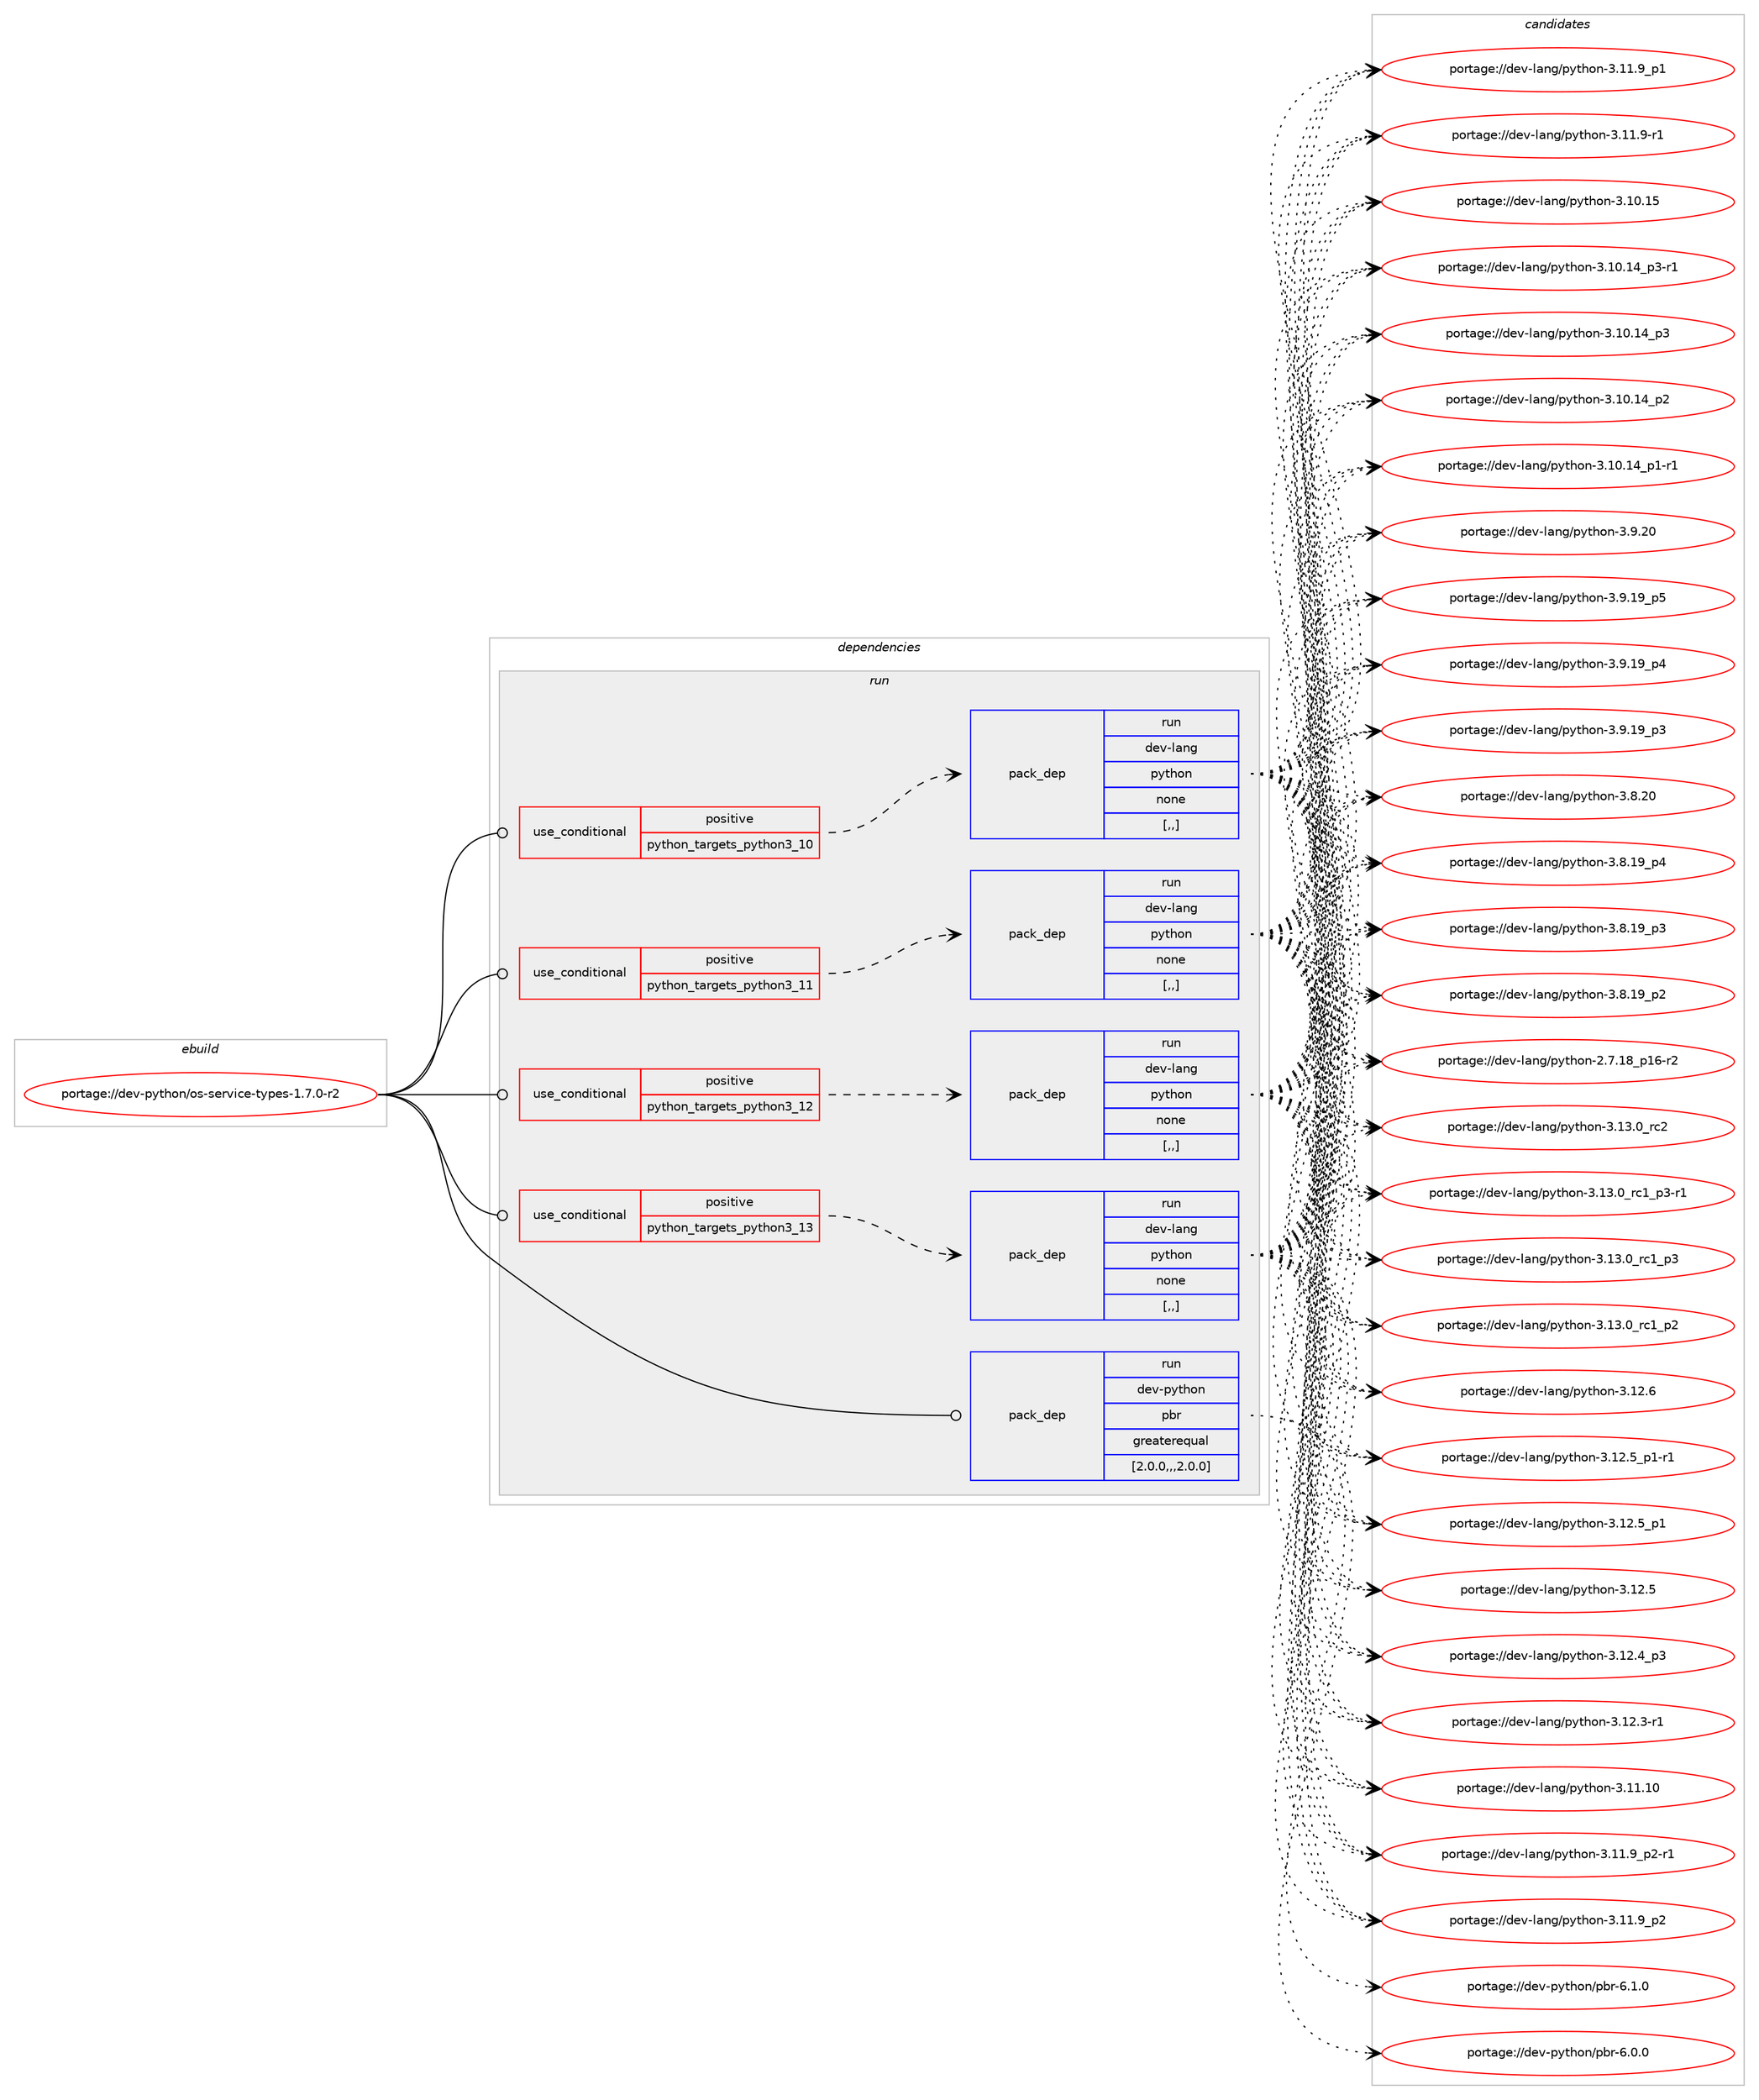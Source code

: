 digraph prolog {

# *************
# Graph options
# *************

newrank=true;
concentrate=true;
compound=true;
graph [rankdir=LR,fontname=Helvetica,fontsize=10,ranksep=1.5];#, ranksep=2.5, nodesep=0.2];
edge  [arrowhead=vee];
node  [fontname=Helvetica,fontsize=10];

# **********
# The ebuild
# **********

subgraph cluster_leftcol {
color=gray;
label=<<i>ebuild</i>>;
id [label="portage://dev-python/os-service-types-1.7.0-r2", color=red, width=4, href="../dev-python/os-service-types-1.7.0-r2.svg"];
}

# ****************
# The dependencies
# ****************

subgraph cluster_midcol {
color=gray;
label=<<i>dependencies</i>>;
subgraph cluster_compile {
fillcolor="#eeeeee";
style=filled;
label=<<i>compile</i>>;
}
subgraph cluster_compileandrun {
fillcolor="#eeeeee";
style=filled;
label=<<i>compile and run</i>>;
}
subgraph cluster_run {
fillcolor="#eeeeee";
style=filled;
label=<<i>run</i>>;
subgraph cond165949 {
dependency647823 [label=<<TABLE BORDER="0" CELLBORDER="1" CELLSPACING="0" CELLPADDING="4"><TR><TD ROWSPAN="3" CELLPADDING="10">use_conditional</TD></TR><TR><TD>positive</TD></TR><TR><TD>python_targets_python3_10</TD></TR></TABLE>>, shape=none, color=red];
subgraph pack477055 {
dependency647824 [label=<<TABLE BORDER="0" CELLBORDER="1" CELLSPACING="0" CELLPADDING="4" WIDTH="220"><TR><TD ROWSPAN="6" CELLPADDING="30">pack_dep</TD></TR><TR><TD WIDTH="110">run</TD></TR><TR><TD>dev-lang</TD></TR><TR><TD>python</TD></TR><TR><TD>none</TD></TR><TR><TD>[,,]</TD></TR></TABLE>>, shape=none, color=blue];
}
dependency647823:e -> dependency647824:w [weight=20,style="dashed",arrowhead="vee"];
}
id:e -> dependency647823:w [weight=20,style="solid",arrowhead="odot"];
subgraph cond165950 {
dependency647825 [label=<<TABLE BORDER="0" CELLBORDER="1" CELLSPACING="0" CELLPADDING="4"><TR><TD ROWSPAN="3" CELLPADDING="10">use_conditional</TD></TR><TR><TD>positive</TD></TR><TR><TD>python_targets_python3_11</TD></TR></TABLE>>, shape=none, color=red];
subgraph pack477056 {
dependency647826 [label=<<TABLE BORDER="0" CELLBORDER="1" CELLSPACING="0" CELLPADDING="4" WIDTH="220"><TR><TD ROWSPAN="6" CELLPADDING="30">pack_dep</TD></TR><TR><TD WIDTH="110">run</TD></TR><TR><TD>dev-lang</TD></TR><TR><TD>python</TD></TR><TR><TD>none</TD></TR><TR><TD>[,,]</TD></TR></TABLE>>, shape=none, color=blue];
}
dependency647825:e -> dependency647826:w [weight=20,style="dashed",arrowhead="vee"];
}
id:e -> dependency647825:w [weight=20,style="solid",arrowhead="odot"];
subgraph cond165951 {
dependency647827 [label=<<TABLE BORDER="0" CELLBORDER="1" CELLSPACING="0" CELLPADDING="4"><TR><TD ROWSPAN="3" CELLPADDING="10">use_conditional</TD></TR><TR><TD>positive</TD></TR><TR><TD>python_targets_python3_12</TD></TR></TABLE>>, shape=none, color=red];
subgraph pack477057 {
dependency647828 [label=<<TABLE BORDER="0" CELLBORDER="1" CELLSPACING="0" CELLPADDING="4" WIDTH="220"><TR><TD ROWSPAN="6" CELLPADDING="30">pack_dep</TD></TR><TR><TD WIDTH="110">run</TD></TR><TR><TD>dev-lang</TD></TR><TR><TD>python</TD></TR><TR><TD>none</TD></TR><TR><TD>[,,]</TD></TR></TABLE>>, shape=none, color=blue];
}
dependency647827:e -> dependency647828:w [weight=20,style="dashed",arrowhead="vee"];
}
id:e -> dependency647827:w [weight=20,style="solid",arrowhead="odot"];
subgraph cond165952 {
dependency647829 [label=<<TABLE BORDER="0" CELLBORDER="1" CELLSPACING="0" CELLPADDING="4"><TR><TD ROWSPAN="3" CELLPADDING="10">use_conditional</TD></TR><TR><TD>positive</TD></TR><TR><TD>python_targets_python3_13</TD></TR></TABLE>>, shape=none, color=red];
subgraph pack477058 {
dependency647830 [label=<<TABLE BORDER="0" CELLBORDER="1" CELLSPACING="0" CELLPADDING="4" WIDTH="220"><TR><TD ROWSPAN="6" CELLPADDING="30">pack_dep</TD></TR><TR><TD WIDTH="110">run</TD></TR><TR><TD>dev-lang</TD></TR><TR><TD>python</TD></TR><TR><TD>none</TD></TR><TR><TD>[,,]</TD></TR></TABLE>>, shape=none, color=blue];
}
dependency647829:e -> dependency647830:w [weight=20,style="dashed",arrowhead="vee"];
}
id:e -> dependency647829:w [weight=20,style="solid",arrowhead="odot"];
subgraph pack477059 {
dependency647831 [label=<<TABLE BORDER="0" CELLBORDER="1" CELLSPACING="0" CELLPADDING="4" WIDTH="220"><TR><TD ROWSPAN="6" CELLPADDING="30">pack_dep</TD></TR><TR><TD WIDTH="110">run</TD></TR><TR><TD>dev-python</TD></TR><TR><TD>pbr</TD></TR><TR><TD>greaterequal</TD></TR><TR><TD>[2.0.0,,,2.0.0]</TD></TR></TABLE>>, shape=none, color=blue];
}
id:e -> dependency647831:w [weight=20,style="solid",arrowhead="odot"];
}
}

# **************
# The candidates
# **************

subgraph cluster_choices {
rank=same;
color=gray;
label=<<i>candidates</i>>;

subgraph choice477055 {
color=black;
nodesep=1;
choice10010111845108971101034711212111610411111045514649514648951149950 [label="portage://dev-lang/python-3.13.0_rc2", color=red, width=4,href="../dev-lang/python-3.13.0_rc2.svg"];
choice1001011184510897110103471121211161041111104551464951464895114994995112514511449 [label="portage://dev-lang/python-3.13.0_rc1_p3-r1", color=red, width=4,href="../dev-lang/python-3.13.0_rc1_p3-r1.svg"];
choice100101118451089711010347112121116104111110455146495146489511499499511251 [label="portage://dev-lang/python-3.13.0_rc1_p3", color=red, width=4,href="../dev-lang/python-3.13.0_rc1_p3.svg"];
choice100101118451089711010347112121116104111110455146495146489511499499511250 [label="portage://dev-lang/python-3.13.0_rc1_p2", color=red, width=4,href="../dev-lang/python-3.13.0_rc1_p2.svg"];
choice10010111845108971101034711212111610411111045514649504654 [label="portage://dev-lang/python-3.12.6", color=red, width=4,href="../dev-lang/python-3.12.6.svg"];
choice1001011184510897110103471121211161041111104551464950465395112494511449 [label="portage://dev-lang/python-3.12.5_p1-r1", color=red, width=4,href="../dev-lang/python-3.12.5_p1-r1.svg"];
choice100101118451089711010347112121116104111110455146495046539511249 [label="portage://dev-lang/python-3.12.5_p1", color=red, width=4,href="../dev-lang/python-3.12.5_p1.svg"];
choice10010111845108971101034711212111610411111045514649504653 [label="portage://dev-lang/python-3.12.5", color=red, width=4,href="../dev-lang/python-3.12.5.svg"];
choice100101118451089711010347112121116104111110455146495046529511251 [label="portage://dev-lang/python-3.12.4_p3", color=red, width=4,href="../dev-lang/python-3.12.4_p3.svg"];
choice100101118451089711010347112121116104111110455146495046514511449 [label="portage://dev-lang/python-3.12.3-r1", color=red, width=4,href="../dev-lang/python-3.12.3-r1.svg"];
choice1001011184510897110103471121211161041111104551464949464948 [label="portage://dev-lang/python-3.11.10", color=red, width=4,href="../dev-lang/python-3.11.10.svg"];
choice1001011184510897110103471121211161041111104551464949465795112504511449 [label="portage://dev-lang/python-3.11.9_p2-r1", color=red, width=4,href="../dev-lang/python-3.11.9_p2-r1.svg"];
choice100101118451089711010347112121116104111110455146494946579511250 [label="portage://dev-lang/python-3.11.9_p2", color=red, width=4,href="../dev-lang/python-3.11.9_p2.svg"];
choice100101118451089711010347112121116104111110455146494946579511249 [label="portage://dev-lang/python-3.11.9_p1", color=red, width=4,href="../dev-lang/python-3.11.9_p1.svg"];
choice100101118451089711010347112121116104111110455146494946574511449 [label="portage://dev-lang/python-3.11.9-r1", color=red, width=4,href="../dev-lang/python-3.11.9-r1.svg"];
choice1001011184510897110103471121211161041111104551464948464953 [label="portage://dev-lang/python-3.10.15", color=red, width=4,href="../dev-lang/python-3.10.15.svg"];
choice100101118451089711010347112121116104111110455146494846495295112514511449 [label="portage://dev-lang/python-3.10.14_p3-r1", color=red, width=4,href="../dev-lang/python-3.10.14_p3-r1.svg"];
choice10010111845108971101034711212111610411111045514649484649529511251 [label="portage://dev-lang/python-3.10.14_p3", color=red, width=4,href="../dev-lang/python-3.10.14_p3.svg"];
choice10010111845108971101034711212111610411111045514649484649529511250 [label="portage://dev-lang/python-3.10.14_p2", color=red, width=4,href="../dev-lang/python-3.10.14_p2.svg"];
choice100101118451089711010347112121116104111110455146494846495295112494511449 [label="portage://dev-lang/python-3.10.14_p1-r1", color=red, width=4,href="../dev-lang/python-3.10.14_p1-r1.svg"];
choice10010111845108971101034711212111610411111045514657465048 [label="portage://dev-lang/python-3.9.20", color=red, width=4,href="../dev-lang/python-3.9.20.svg"];
choice100101118451089711010347112121116104111110455146574649579511253 [label="portage://dev-lang/python-3.9.19_p5", color=red, width=4,href="../dev-lang/python-3.9.19_p5.svg"];
choice100101118451089711010347112121116104111110455146574649579511252 [label="portage://dev-lang/python-3.9.19_p4", color=red, width=4,href="../dev-lang/python-3.9.19_p4.svg"];
choice100101118451089711010347112121116104111110455146574649579511251 [label="portage://dev-lang/python-3.9.19_p3", color=red, width=4,href="../dev-lang/python-3.9.19_p3.svg"];
choice10010111845108971101034711212111610411111045514656465048 [label="portage://dev-lang/python-3.8.20", color=red, width=4,href="../dev-lang/python-3.8.20.svg"];
choice100101118451089711010347112121116104111110455146564649579511252 [label="portage://dev-lang/python-3.8.19_p4", color=red, width=4,href="../dev-lang/python-3.8.19_p4.svg"];
choice100101118451089711010347112121116104111110455146564649579511251 [label="portage://dev-lang/python-3.8.19_p3", color=red, width=4,href="../dev-lang/python-3.8.19_p3.svg"];
choice100101118451089711010347112121116104111110455146564649579511250 [label="portage://dev-lang/python-3.8.19_p2", color=red, width=4,href="../dev-lang/python-3.8.19_p2.svg"];
choice100101118451089711010347112121116104111110455046554649569511249544511450 [label="portage://dev-lang/python-2.7.18_p16-r2", color=red, width=4,href="../dev-lang/python-2.7.18_p16-r2.svg"];
dependency647824:e -> choice10010111845108971101034711212111610411111045514649514648951149950:w [style=dotted,weight="100"];
dependency647824:e -> choice1001011184510897110103471121211161041111104551464951464895114994995112514511449:w [style=dotted,weight="100"];
dependency647824:e -> choice100101118451089711010347112121116104111110455146495146489511499499511251:w [style=dotted,weight="100"];
dependency647824:e -> choice100101118451089711010347112121116104111110455146495146489511499499511250:w [style=dotted,weight="100"];
dependency647824:e -> choice10010111845108971101034711212111610411111045514649504654:w [style=dotted,weight="100"];
dependency647824:e -> choice1001011184510897110103471121211161041111104551464950465395112494511449:w [style=dotted,weight="100"];
dependency647824:e -> choice100101118451089711010347112121116104111110455146495046539511249:w [style=dotted,weight="100"];
dependency647824:e -> choice10010111845108971101034711212111610411111045514649504653:w [style=dotted,weight="100"];
dependency647824:e -> choice100101118451089711010347112121116104111110455146495046529511251:w [style=dotted,weight="100"];
dependency647824:e -> choice100101118451089711010347112121116104111110455146495046514511449:w [style=dotted,weight="100"];
dependency647824:e -> choice1001011184510897110103471121211161041111104551464949464948:w [style=dotted,weight="100"];
dependency647824:e -> choice1001011184510897110103471121211161041111104551464949465795112504511449:w [style=dotted,weight="100"];
dependency647824:e -> choice100101118451089711010347112121116104111110455146494946579511250:w [style=dotted,weight="100"];
dependency647824:e -> choice100101118451089711010347112121116104111110455146494946579511249:w [style=dotted,weight="100"];
dependency647824:e -> choice100101118451089711010347112121116104111110455146494946574511449:w [style=dotted,weight="100"];
dependency647824:e -> choice1001011184510897110103471121211161041111104551464948464953:w [style=dotted,weight="100"];
dependency647824:e -> choice100101118451089711010347112121116104111110455146494846495295112514511449:w [style=dotted,weight="100"];
dependency647824:e -> choice10010111845108971101034711212111610411111045514649484649529511251:w [style=dotted,weight="100"];
dependency647824:e -> choice10010111845108971101034711212111610411111045514649484649529511250:w [style=dotted,weight="100"];
dependency647824:e -> choice100101118451089711010347112121116104111110455146494846495295112494511449:w [style=dotted,weight="100"];
dependency647824:e -> choice10010111845108971101034711212111610411111045514657465048:w [style=dotted,weight="100"];
dependency647824:e -> choice100101118451089711010347112121116104111110455146574649579511253:w [style=dotted,weight="100"];
dependency647824:e -> choice100101118451089711010347112121116104111110455146574649579511252:w [style=dotted,weight="100"];
dependency647824:e -> choice100101118451089711010347112121116104111110455146574649579511251:w [style=dotted,weight="100"];
dependency647824:e -> choice10010111845108971101034711212111610411111045514656465048:w [style=dotted,weight="100"];
dependency647824:e -> choice100101118451089711010347112121116104111110455146564649579511252:w [style=dotted,weight="100"];
dependency647824:e -> choice100101118451089711010347112121116104111110455146564649579511251:w [style=dotted,weight="100"];
dependency647824:e -> choice100101118451089711010347112121116104111110455146564649579511250:w [style=dotted,weight="100"];
dependency647824:e -> choice100101118451089711010347112121116104111110455046554649569511249544511450:w [style=dotted,weight="100"];
}
subgraph choice477056 {
color=black;
nodesep=1;
choice10010111845108971101034711212111610411111045514649514648951149950 [label="portage://dev-lang/python-3.13.0_rc2", color=red, width=4,href="../dev-lang/python-3.13.0_rc2.svg"];
choice1001011184510897110103471121211161041111104551464951464895114994995112514511449 [label="portage://dev-lang/python-3.13.0_rc1_p3-r1", color=red, width=4,href="../dev-lang/python-3.13.0_rc1_p3-r1.svg"];
choice100101118451089711010347112121116104111110455146495146489511499499511251 [label="portage://dev-lang/python-3.13.0_rc1_p3", color=red, width=4,href="../dev-lang/python-3.13.0_rc1_p3.svg"];
choice100101118451089711010347112121116104111110455146495146489511499499511250 [label="portage://dev-lang/python-3.13.0_rc1_p2", color=red, width=4,href="../dev-lang/python-3.13.0_rc1_p2.svg"];
choice10010111845108971101034711212111610411111045514649504654 [label="portage://dev-lang/python-3.12.6", color=red, width=4,href="../dev-lang/python-3.12.6.svg"];
choice1001011184510897110103471121211161041111104551464950465395112494511449 [label="portage://dev-lang/python-3.12.5_p1-r1", color=red, width=4,href="../dev-lang/python-3.12.5_p1-r1.svg"];
choice100101118451089711010347112121116104111110455146495046539511249 [label="portage://dev-lang/python-3.12.5_p1", color=red, width=4,href="../dev-lang/python-3.12.5_p1.svg"];
choice10010111845108971101034711212111610411111045514649504653 [label="portage://dev-lang/python-3.12.5", color=red, width=4,href="../dev-lang/python-3.12.5.svg"];
choice100101118451089711010347112121116104111110455146495046529511251 [label="portage://dev-lang/python-3.12.4_p3", color=red, width=4,href="../dev-lang/python-3.12.4_p3.svg"];
choice100101118451089711010347112121116104111110455146495046514511449 [label="portage://dev-lang/python-3.12.3-r1", color=red, width=4,href="../dev-lang/python-3.12.3-r1.svg"];
choice1001011184510897110103471121211161041111104551464949464948 [label="portage://dev-lang/python-3.11.10", color=red, width=4,href="../dev-lang/python-3.11.10.svg"];
choice1001011184510897110103471121211161041111104551464949465795112504511449 [label="portage://dev-lang/python-3.11.9_p2-r1", color=red, width=4,href="../dev-lang/python-3.11.9_p2-r1.svg"];
choice100101118451089711010347112121116104111110455146494946579511250 [label="portage://dev-lang/python-3.11.9_p2", color=red, width=4,href="../dev-lang/python-3.11.9_p2.svg"];
choice100101118451089711010347112121116104111110455146494946579511249 [label="portage://dev-lang/python-3.11.9_p1", color=red, width=4,href="../dev-lang/python-3.11.9_p1.svg"];
choice100101118451089711010347112121116104111110455146494946574511449 [label="portage://dev-lang/python-3.11.9-r1", color=red, width=4,href="../dev-lang/python-3.11.9-r1.svg"];
choice1001011184510897110103471121211161041111104551464948464953 [label="portage://dev-lang/python-3.10.15", color=red, width=4,href="../dev-lang/python-3.10.15.svg"];
choice100101118451089711010347112121116104111110455146494846495295112514511449 [label="portage://dev-lang/python-3.10.14_p3-r1", color=red, width=4,href="../dev-lang/python-3.10.14_p3-r1.svg"];
choice10010111845108971101034711212111610411111045514649484649529511251 [label="portage://dev-lang/python-3.10.14_p3", color=red, width=4,href="../dev-lang/python-3.10.14_p3.svg"];
choice10010111845108971101034711212111610411111045514649484649529511250 [label="portage://dev-lang/python-3.10.14_p2", color=red, width=4,href="../dev-lang/python-3.10.14_p2.svg"];
choice100101118451089711010347112121116104111110455146494846495295112494511449 [label="portage://dev-lang/python-3.10.14_p1-r1", color=red, width=4,href="../dev-lang/python-3.10.14_p1-r1.svg"];
choice10010111845108971101034711212111610411111045514657465048 [label="portage://dev-lang/python-3.9.20", color=red, width=4,href="../dev-lang/python-3.9.20.svg"];
choice100101118451089711010347112121116104111110455146574649579511253 [label="portage://dev-lang/python-3.9.19_p5", color=red, width=4,href="../dev-lang/python-3.9.19_p5.svg"];
choice100101118451089711010347112121116104111110455146574649579511252 [label="portage://dev-lang/python-3.9.19_p4", color=red, width=4,href="../dev-lang/python-3.9.19_p4.svg"];
choice100101118451089711010347112121116104111110455146574649579511251 [label="portage://dev-lang/python-3.9.19_p3", color=red, width=4,href="../dev-lang/python-3.9.19_p3.svg"];
choice10010111845108971101034711212111610411111045514656465048 [label="portage://dev-lang/python-3.8.20", color=red, width=4,href="../dev-lang/python-3.8.20.svg"];
choice100101118451089711010347112121116104111110455146564649579511252 [label="portage://dev-lang/python-3.8.19_p4", color=red, width=4,href="../dev-lang/python-3.8.19_p4.svg"];
choice100101118451089711010347112121116104111110455146564649579511251 [label="portage://dev-lang/python-3.8.19_p3", color=red, width=4,href="../dev-lang/python-3.8.19_p3.svg"];
choice100101118451089711010347112121116104111110455146564649579511250 [label="portage://dev-lang/python-3.8.19_p2", color=red, width=4,href="../dev-lang/python-3.8.19_p2.svg"];
choice100101118451089711010347112121116104111110455046554649569511249544511450 [label="portage://dev-lang/python-2.7.18_p16-r2", color=red, width=4,href="../dev-lang/python-2.7.18_p16-r2.svg"];
dependency647826:e -> choice10010111845108971101034711212111610411111045514649514648951149950:w [style=dotted,weight="100"];
dependency647826:e -> choice1001011184510897110103471121211161041111104551464951464895114994995112514511449:w [style=dotted,weight="100"];
dependency647826:e -> choice100101118451089711010347112121116104111110455146495146489511499499511251:w [style=dotted,weight="100"];
dependency647826:e -> choice100101118451089711010347112121116104111110455146495146489511499499511250:w [style=dotted,weight="100"];
dependency647826:e -> choice10010111845108971101034711212111610411111045514649504654:w [style=dotted,weight="100"];
dependency647826:e -> choice1001011184510897110103471121211161041111104551464950465395112494511449:w [style=dotted,weight="100"];
dependency647826:e -> choice100101118451089711010347112121116104111110455146495046539511249:w [style=dotted,weight="100"];
dependency647826:e -> choice10010111845108971101034711212111610411111045514649504653:w [style=dotted,weight="100"];
dependency647826:e -> choice100101118451089711010347112121116104111110455146495046529511251:w [style=dotted,weight="100"];
dependency647826:e -> choice100101118451089711010347112121116104111110455146495046514511449:w [style=dotted,weight="100"];
dependency647826:e -> choice1001011184510897110103471121211161041111104551464949464948:w [style=dotted,weight="100"];
dependency647826:e -> choice1001011184510897110103471121211161041111104551464949465795112504511449:w [style=dotted,weight="100"];
dependency647826:e -> choice100101118451089711010347112121116104111110455146494946579511250:w [style=dotted,weight="100"];
dependency647826:e -> choice100101118451089711010347112121116104111110455146494946579511249:w [style=dotted,weight="100"];
dependency647826:e -> choice100101118451089711010347112121116104111110455146494946574511449:w [style=dotted,weight="100"];
dependency647826:e -> choice1001011184510897110103471121211161041111104551464948464953:w [style=dotted,weight="100"];
dependency647826:e -> choice100101118451089711010347112121116104111110455146494846495295112514511449:w [style=dotted,weight="100"];
dependency647826:e -> choice10010111845108971101034711212111610411111045514649484649529511251:w [style=dotted,weight="100"];
dependency647826:e -> choice10010111845108971101034711212111610411111045514649484649529511250:w [style=dotted,weight="100"];
dependency647826:e -> choice100101118451089711010347112121116104111110455146494846495295112494511449:w [style=dotted,weight="100"];
dependency647826:e -> choice10010111845108971101034711212111610411111045514657465048:w [style=dotted,weight="100"];
dependency647826:e -> choice100101118451089711010347112121116104111110455146574649579511253:w [style=dotted,weight="100"];
dependency647826:e -> choice100101118451089711010347112121116104111110455146574649579511252:w [style=dotted,weight="100"];
dependency647826:e -> choice100101118451089711010347112121116104111110455146574649579511251:w [style=dotted,weight="100"];
dependency647826:e -> choice10010111845108971101034711212111610411111045514656465048:w [style=dotted,weight="100"];
dependency647826:e -> choice100101118451089711010347112121116104111110455146564649579511252:w [style=dotted,weight="100"];
dependency647826:e -> choice100101118451089711010347112121116104111110455146564649579511251:w [style=dotted,weight="100"];
dependency647826:e -> choice100101118451089711010347112121116104111110455146564649579511250:w [style=dotted,weight="100"];
dependency647826:e -> choice100101118451089711010347112121116104111110455046554649569511249544511450:w [style=dotted,weight="100"];
}
subgraph choice477057 {
color=black;
nodesep=1;
choice10010111845108971101034711212111610411111045514649514648951149950 [label="portage://dev-lang/python-3.13.0_rc2", color=red, width=4,href="../dev-lang/python-3.13.0_rc2.svg"];
choice1001011184510897110103471121211161041111104551464951464895114994995112514511449 [label="portage://dev-lang/python-3.13.0_rc1_p3-r1", color=red, width=4,href="../dev-lang/python-3.13.0_rc1_p3-r1.svg"];
choice100101118451089711010347112121116104111110455146495146489511499499511251 [label="portage://dev-lang/python-3.13.0_rc1_p3", color=red, width=4,href="../dev-lang/python-3.13.0_rc1_p3.svg"];
choice100101118451089711010347112121116104111110455146495146489511499499511250 [label="portage://dev-lang/python-3.13.0_rc1_p2", color=red, width=4,href="../dev-lang/python-3.13.0_rc1_p2.svg"];
choice10010111845108971101034711212111610411111045514649504654 [label="portage://dev-lang/python-3.12.6", color=red, width=4,href="../dev-lang/python-3.12.6.svg"];
choice1001011184510897110103471121211161041111104551464950465395112494511449 [label="portage://dev-lang/python-3.12.5_p1-r1", color=red, width=4,href="../dev-lang/python-3.12.5_p1-r1.svg"];
choice100101118451089711010347112121116104111110455146495046539511249 [label="portage://dev-lang/python-3.12.5_p1", color=red, width=4,href="../dev-lang/python-3.12.5_p1.svg"];
choice10010111845108971101034711212111610411111045514649504653 [label="portage://dev-lang/python-3.12.5", color=red, width=4,href="../dev-lang/python-3.12.5.svg"];
choice100101118451089711010347112121116104111110455146495046529511251 [label="portage://dev-lang/python-3.12.4_p3", color=red, width=4,href="../dev-lang/python-3.12.4_p3.svg"];
choice100101118451089711010347112121116104111110455146495046514511449 [label="portage://dev-lang/python-3.12.3-r1", color=red, width=4,href="../dev-lang/python-3.12.3-r1.svg"];
choice1001011184510897110103471121211161041111104551464949464948 [label="portage://dev-lang/python-3.11.10", color=red, width=4,href="../dev-lang/python-3.11.10.svg"];
choice1001011184510897110103471121211161041111104551464949465795112504511449 [label="portage://dev-lang/python-3.11.9_p2-r1", color=red, width=4,href="../dev-lang/python-3.11.9_p2-r1.svg"];
choice100101118451089711010347112121116104111110455146494946579511250 [label="portage://dev-lang/python-3.11.9_p2", color=red, width=4,href="../dev-lang/python-3.11.9_p2.svg"];
choice100101118451089711010347112121116104111110455146494946579511249 [label="portage://dev-lang/python-3.11.9_p1", color=red, width=4,href="../dev-lang/python-3.11.9_p1.svg"];
choice100101118451089711010347112121116104111110455146494946574511449 [label="portage://dev-lang/python-3.11.9-r1", color=red, width=4,href="../dev-lang/python-3.11.9-r1.svg"];
choice1001011184510897110103471121211161041111104551464948464953 [label="portage://dev-lang/python-3.10.15", color=red, width=4,href="../dev-lang/python-3.10.15.svg"];
choice100101118451089711010347112121116104111110455146494846495295112514511449 [label="portage://dev-lang/python-3.10.14_p3-r1", color=red, width=4,href="../dev-lang/python-3.10.14_p3-r1.svg"];
choice10010111845108971101034711212111610411111045514649484649529511251 [label="portage://dev-lang/python-3.10.14_p3", color=red, width=4,href="../dev-lang/python-3.10.14_p3.svg"];
choice10010111845108971101034711212111610411111045514649484649529511250 [label="portage://dev-lang/python-3.10.14_p2", color=red, width=4,href="../dev-lang/python-3.10.14_p2.svg"];
choice100101118451089711010347112121116104111110455146494846495295112494511449 [label="portage://dev-lang/python-3.10.14_p1-r1", color=red, width=4,href="../dev-lang/python-3.10.14_p1-r1.svg"];
choice10010111845108971101034711212111610411111045514657465048 [label="portage://dev-lang/python-3.9.20", color=red, width=4,href="../dev-lang/python-3.9.20.svg"];
choice100101118451089711010347112121116104111110455146574649579511253 [label="portage://dev-lang/python-3.9.19_p5", color=red, width=4,href="../dev-lang/python-3.9.19_p5.svg"];
choice100101118451089711010347112121116104111110455146574649579511252 [label="portage://dev-lang/python-3.9.19_p4", color=red, width=4,href="../dev-lang/python-3.9.19_p4.svg"];
choice100101118451089711010347112121116104111110455146574649579511251 [label="portage://dev-lang/python-3.9.19_p3", color=red, width=4,href="../dev-lang/python-3.9.19_p3.svg"];
choice10010111845108971101034711212111610411111045514656465048 [label="portage://dev-lang/python-3.8.20", color=red, width=4,href="../dev-lang/python-3.8.20.svg"];
choice100101118451089711010347112121116104111110455146564649579511252 [label="portage://dev-lang/python-3.8.19_p4", color=red, width=4,href="../dev-lang/python-3.8.19_p4.svg"];
choice100101118451089711010347112121116104111110455146564649579511251 [label="portage://dev-lang/python-3.8.19_p3", color=red, width=4,href="../dev-lang/python-3.8.19_p3.svg"];
choice100101118451089711010347112121116104111110455146564649579511250 [label="portage://dev-lang/python-3.8.19_p2", color=red, width=4,href="../dev-lang/python-3.8.19_p2.svg"];
choice100101118451089711010347112121116104111110455046554649569511249544511450 [label="portage://dev-lang/python-2.7.18_p16-r2", color=red, width=4,href="../dev-lang/python-2.7.18_p16-r2.svg"];
dependency647828:e -> choice10010111845108971101034711212111610411111045514649514648951149950:w [style=dotted,weight="100"];
dependency647828:e -> choice1001011184510897110103471121211161041111104551464951464895114994995112514511449:w [style=dotted,weight="100"];
dependency647828:e -> choice100101118451089711010347112121116104111110455146495146489511499499511251:w [style=dotted,weight="100"];
dependency647828:e -> choice100101118451089711010347112121116104111110455146495146489511499499511250:w [style=dotted,weight="100"];
dependency647828:e -> choice10010111845108971101034711212111610411111045514649504654:w [style=dotted,weight="100"];
dependency647828:e -> choice1001011184510897110103471121211161041111104551464950465395112494511449:w [style=dotted,weight="100"];
dependency647828:e -> choice100101118451089711010347112121116104111110455146495046539511249:w [style=dotted,weight="100"];
dependency647828:e -> choice10010111845108971101034711212111610411111045514649504653:w [style=dotted,weight="100"];
dependency647828:e -> choice100101118451089711010347112121116104111110455146495046529511251:w [style=dotted,weight="100"];
dependency647828:e -> choice100101118451089711010347112121116104111110455146495046514511449:w [style=dotted,weight="100"];
dependency647828:e -> choice1001011184510897110103471121211161041111104551464949464948:w [style=dotted,weight="100"];
dependency647828:e -> choice1001011184510897110103471121211161041111104551464949465795112504511449:w [style=dotted,weight="100"];
dependency647828:e -> choice100101118451089711010347112121116104111110455146494946579511250:w [style=dotted,weight="100"];
dependency647828:e -> choice100101118451089711010347112121116104111110455146494946579511249:w [style=dotted,weight="100"];
dependency647828:e -> choice100101118451089711010347112121116104111110455146494946574511449:w [style=dotted,weight="100"];
dependency647828:e -> choice1001011184510897110103471121211161041111104551464948464953:w [style=dotted,weight="100"];
dependency647828:e -> choice100101118451089711010347112121116104111110455146494846495295112514511449:w [style=dotted,weight="100"];
dependency647828:e -> choice10010111845108971101034711212111610411111045514649484649529511251:w [style=dotted,weight="100"];
dependency647828:e -> choice10010111845108971101034711212111610411111045514649484649529511250:w [style=dotted,weight="100"];
dependency647828:e -> choice100101118451089711010347112121116104111110455146494846495295112494511449:w [style=dotted,weight="100"];
dependency647828:e -> choice10010111845108971101034711212111610411111045514657465048:w [style=dotted,weight="100"];
dependency647828:e -> choice100101118451089711010347112121116104111110455146574649579511253:w [style=dotted,weight="100"];
dependency647828:e -> choice100101118451089711010347112121116104111110455146574649579511252:w [style=dotted,weight="100"];
dependency647828:e -> choice100101118451089711010347112121116104111110455146574649579511251:w [style=dotted,weight="100"];
dependency647828:e -> choice10010111845108971101034711212111610411111045514656465048:w [style=dotted,weight="100"];
dependency647828:e -> choice100101118451089711010347112121116104111110455146564649579511252:w [style=dotted,weight="100"];
dependency647828:e -> choice100101118451089711010347112121116104111110455146564649579511251:w [style=dotted,weight="100"];
dependency647828:e -> choice100101118451089711010347112121116104111110455146564649579511250:w [style=dotted,weight="100"];
dependency647828:e -> choice100101118451089711010347112121116104111110455046554649569511249544511450:w [style=dotted,weight="100"];
}
subgraph choice477058 {
color=black;
nodesep=1;
choice10010111845108971101034711212111610411111045514649514648951149950 [label="portage://dev-lang/python-3.13.0_rc2", color=red, width=4,href="../dev-lang/python-3.13.0_rc2.svg"];
choice1001011184510897110103471121211161041111104551464951464895114994995112514511449 [label="portage://dev-lang/python-3.13.0_rc1_p3-r1", color=red, width=4,href="../dev-lang/python-3.13.0_rc1_p3-r1.svg"];
choice100101118451089711010347112121116104111110455146495146489511499499511251 [label="portage://dev-lang/python-3.13.0_rc1_p3", color=red, width=4,href="../dev-lang/python-3.13.0_rc1_p3.svg"];
choice100101118451089711010347112121116104111110455146495146489511499499511250 [label="portage://dev-lang/python-3.13.0_rc1_p2", color=red, width=4,href="../dev-lang/python-3.13.0_rc1_p2.svg"];
choice10010111845108971101034711212111610411111045514649504654 [label="portage://dev-lang/python-3.12.6", color=red, width=4,href="../dev-lang/python-3.12.6.svg"];
choice1001011184510897110103471121211161041111104551464950465395112494511449 [label="portage://dev-lang/python-3.12.5_p1-r1", color=red, width=4,href="../dev-lang/python-3.12.5_p1-r1.svg"];
choice100101118451089711010347112121116104111110455146495046539511249 [label="portage://dev-lang/python-3.12.5_p1", color=red, width=4,href="../dev-lang/python-3.12.5_p1.svg"];
choice10010111845108971101034711212111610411111045514649504653 [label="portage://dev-lang/python-3.12.5", color=red, width=4,href="../dev-lang/python-3.12.5.svg"];
choice100101118451089711010347112121116104111110455146495046529511251 [label="portage://dev-lang/python-3.12.4_p3", color=red, width=4,href="../dev-lang/python-3.12.4_p3.svg"];
choice100101118451089711010347112121116104111110455146495046514511449 [label="portage://dev-lang/python-3.12.3-r1", color=red, width=4,href="../dev-lang/python-3.12.3-r1.svg"];
choice1001011184510897110103471121211161041111104551464949464948 [label="portage://dev-lang/python-3.11.10", color=red, width=4,href="../dev-lang/python-3.11.10.svg"];
choice1001011184510897110103471121211161041111104551464949465795112504511449 [label="portage://dev-lang/python-3.11.9_p2-r1", color=red, width=4,href="../dev-lang/python-3.11.9_p2-r1.svg"];
choice100101118451089711010347112121116104111110455146494946579511250 [label="portage://dev-lang/python-3.11.9_p2", color=red, width=4,href="../dev-lang/python-3.11.9_p2.svg"];
choice100101118451089711010347112121116104111110455146494946579511249 [label="portage://dev-lang/python-3.11.9_p1", color=red, width=4,href="../dev-lang/python-3.11.9_p1.svg"];
choice100101118451089711010347112121116104111110455146494946574511449 [label="portage://dev-lang/python-3.11.9-r1", color=red, width=4,href="../dev-lang/python-3.11.9-r1.svg"];
choice1001011184510897110103471121211161041111104551464948464953 [label="portage://dev-lang/python-3.10.15", color=red, width=4,href="../dev-lang/python-3.10.15.svg"];
choice100101118451089711010347112121116104111110455146494846495295112514511449 [label="portage://dev-lang/python-3.10.14_p3-r1", color=red, width=4,href="../dev-lang/python-3.10.14_p3-r1.svg"];
choice10010111845108971101034711212111610411111045514649484649529511251 [label="portage://dev-lang/python-3.10.14_p3", color=red, width=4,href="../dev-lang/python-3.10.14_p3.svg"];
choice10010111845108971101034711212111610411111045514649484649529511250 [label="portage://dev-lang/python-3.10.14_p2", color=red, width=4,href="../dev-lang/python-3.10.14_p2.svg"];
choice100101118451089711010347112121116104111110455146494846495295112494511449 [label="portage://dev-lang/python-3.10.14_p1-r1", color=red, width=4,href="../dev-lang/python-3.10.14_p1-r1.svg"];
choice10010111845108971101034711212111610411111045514657465048 [label="portage://dev-lang/python-3.9.20", color=red, width=4,href="../dev-lang/python-3.9.20.svg"];
choice100101118451089711010347112121116104111110455146574649579511253 [label="portage://dev-lang/python-3.9.19_p5", color=red, width=4,href="../dev-lang/python-3.9.19_p5.svg"];
choice100101118451089711010347112121116104111110455146574649579511252 [label="portage://dev-lang/python-3.9.19_p4", color=red, width=4,href="../dev-lang/python-3.9.19_p4.svg"];
choice100101118451089711010347112121116104111110455146574649579511251 [label="portage://dev-lang/python-3.9.19_p3", color=red, width=4,href="../dev-lang/python-3.9.19_p3.svg"];
choice10010111845108971101034711212111610411111045514656465048 [label="portage://dev-lang/python-3.8.20", color=red, width=4,href="../dev-lang/python-3.8.20.svg"];
choice100101118451089711010347112121116104111110455146564649579511252 [label="portage://dev-lang/python-3.8.19_p4", color=red, width=4,href="../dev-lang/python-3.8.19_p4.svg"];
choice100101118451089711010347112121116104111110455146564649579511251 [label="portage://dev-lang/python-3.8.19_p3", color=red, width=4,href="../dev-lang/python-3.8.19_p3.svg"];
choice100101118451089711010347112121116104111110455146564649579511250 [label="portage://dev-lang/python-3.8.19_p2", color=red, width=4,href="../dev-lang/python-3.8.19_p2.svg"];
choice100101118451089711010347112121116104111110455046554649569511249544511450 [label="portage://dev-lang/python-2.7.18_p16-r2", color=red, width=4,href="../dev-lang/python-2.7.18_p16-r2.svg"];
dependency647830:e -> choice10010111845108971101034711212111610411111045514649514648951149950:w [style=dotted,weight="100"];
dependency647830:e -> choice1001011184510897110103471121211161041111104551464951464895114994995112514511449:w [style=dotted,weight="100"];
dependency647830:e -> choice100101118451089711010347112121116104111110455146495146489511499499511251:w [style=dotted,weight="100"];
dependency647830:e -> choice100101118451089711010347112121116104111110455146495146489511499499511250:w [style=dotted,weight="100"];
dependency647830:e -> choice10010111845108971101034711212111610411111045514649504654:w [style=dotted,weight="100"];
dependency647830:e -> choice1001011184510897110103471121211161041111104551464950465395112494511449:w [style=dotted,weight="100"];
dependency647830:e -> choice100101118451089711010347112121116104111110455146495046539511249:w [style=dotted,weight="100"];
dependency647830:e -> choice10010111845108971101034711212111610411111045514649504653:w [style=dotted,weight="100"];
dependency647830:e -> choice100101118451089711010347112121116104111110455146495046529511251:w [style=dotted,weight="100"];
dependency647830:e -> choice100101118451089711010347112121116104111110455146495046514511449:w [style=dotted,weight="100"];
dependency647830:e -> choice1001011184510897110103471121211161041111104551464949464948:w [style=dotted,weight="100"];
dependency647830:e -> choice1001011184510897110103471121211161041111104551464949465795112504511449:w [style=dotted,weight="100"];
dependency647830:e -> choice100101118451089711010347112121116104111110455146494946579511250:w [style=dotted,weight="100"];
dependency647830:e -> choice100101118451089711010347112121116104111110455146494946579511249:w [style=dotted,weight="100"];
dependency647830:e -> choice100101118451089711010347112121116104111110455146494946574511449:w [style=dotted,weight="100"];
dependency647830:e -> choice1001011184510897110103471121211161041111104551464948464953:w [style=dotted,weight="100"];
dependency647830:e -> choice100101118451089711010347112121116104111110455146494846495295112514511449:w [style=dotted,weight="100"];
dependency647830:e -> choice10010111845108971101034711212111610411111045514649484649529511251:w [style=dotted,weight="100"];
dependency647830:e -> choice10010111845108971101034711212111610411111045514649484649529511250:w [style=dotted,weight="100"];
dependency647830:e -> choice100101118451089711010347112121116104111110455146494846495295112494511449:w [style=dotted,weight="100"];
dependency647830:e -> choice10010111845108971101034711212111610411111045514657465048:w [style=dotted,weight="100"];
dependency647830:e -> choice100101118451089711010347112121116104111110455146574649579511253:w [style=dotted,weight="100"];
dependency647830:e -> choice100101118451089711010347112121116104111110455146574649579511252:w [style=dotted,weight="100"];
dependency647830:e -> choice100101118451089711010347112121116104111110455146574649579511251:w [style=dotted,weight="100"];
dependency647830:e -> choice10010111845108971101034711212111610411111045514656465048:w [style=dotted,weight="100"];
dependency647830:e -> choice100101118451089711010347112121116104111110455146564649579511252:w [style=dotted,weight="100"];
dependency647830:e -> choice100101118451089711010347112121116104111110455146564649579511251:w [style=dotted,weight="100"];
dependency647830:e -> choice100101118451089711010347112121116104111110455146564649579511250:w [style=dotted,weight="100"];
dependency647830:e -> choice100101118451089711010347112121116104111110455046554649569511249544511450:w [style=dotted,weight="100"];
}
subgraph choice477059 {
color=black;
nodesep=1;
choice100101118451121211161041111104711298114455446494648 [label="portage://dev-python/pbr-6.1.0", color=red, width=4,href="../dev-python/pbr-6.1.0.svg"];
choice100101118451121211161041111104711298114455446484648 [label="portage://dev-python/pbr-6.0.0", color=red, width=4,href="../dev-python/pbr-6.0.0.svg"];
dependency647831:e -> choice100101118451121211161041111104711298114455446494648:w [style=dotted,weight="100"];
dependency647831:e -> choice100101118451121211161041111104711298114455446484648:w [style=dotted,weight="100"];
}
}

}
